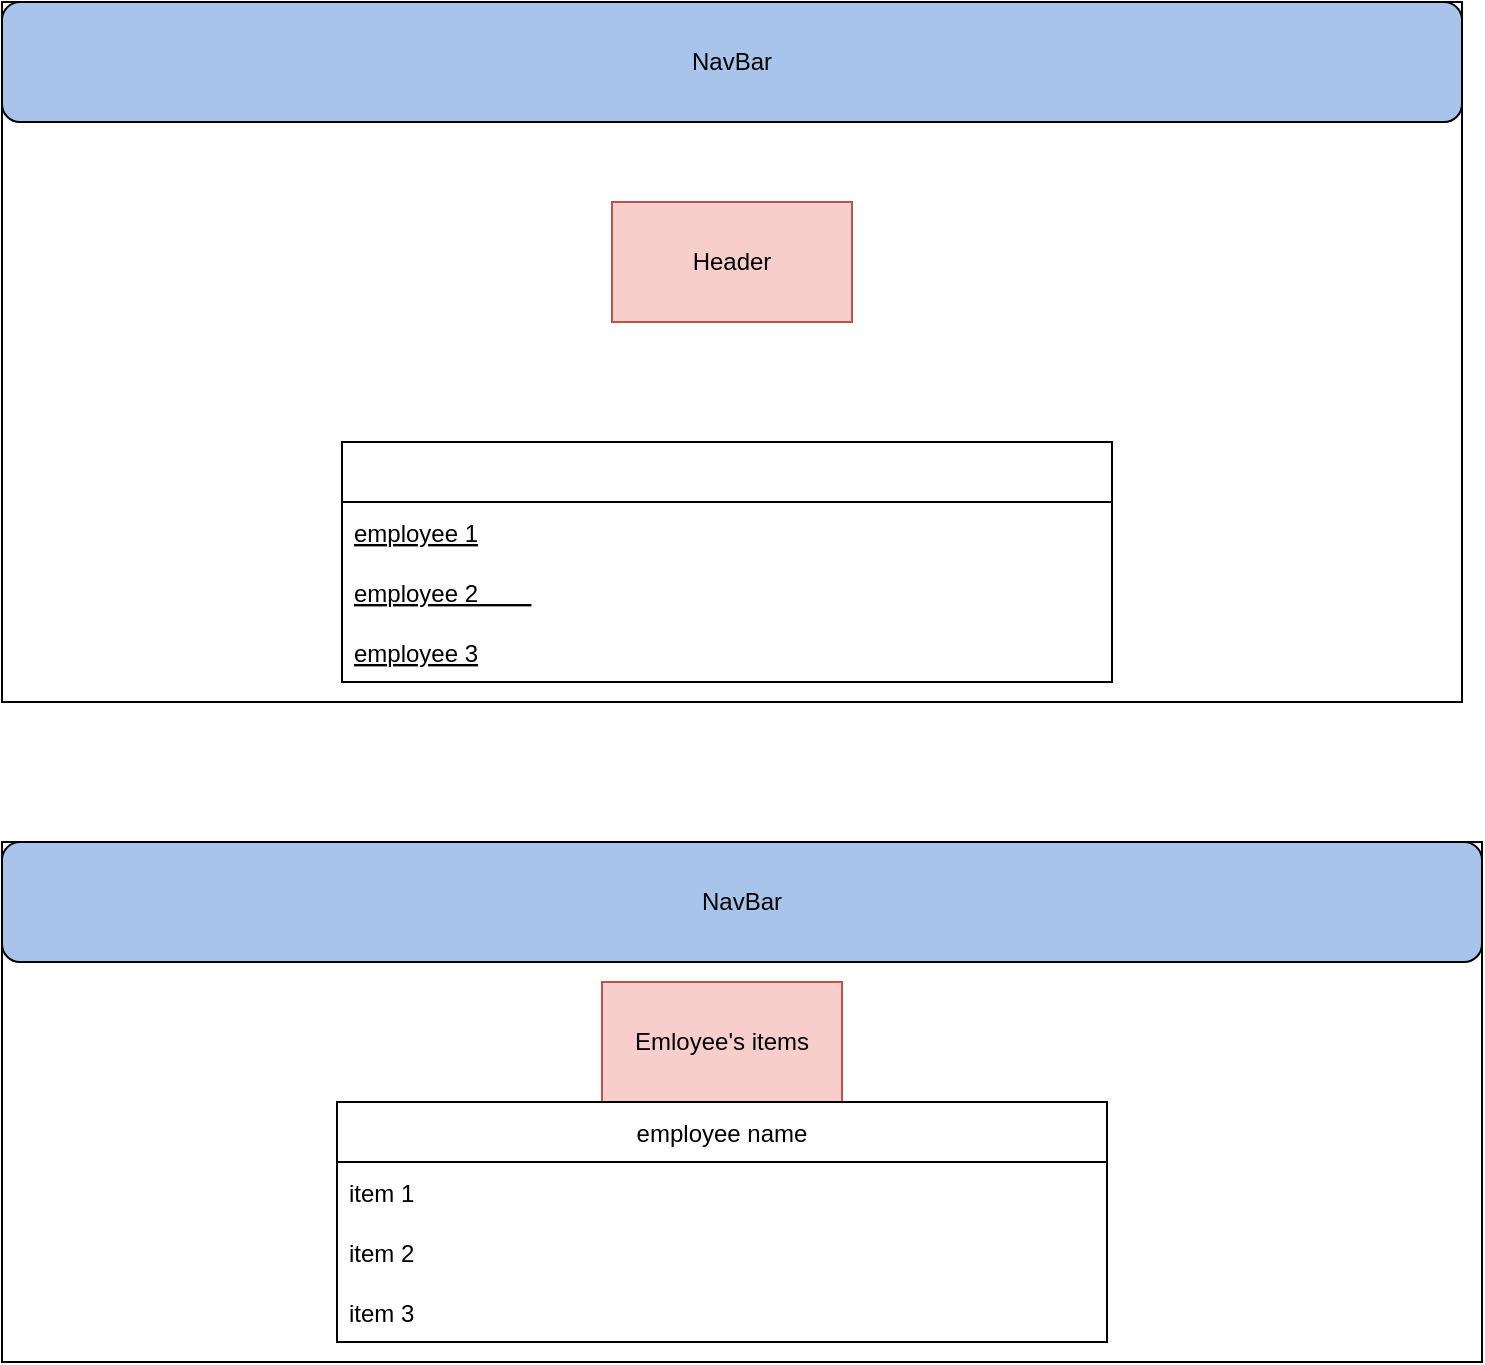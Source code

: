 <mxfile version="16.5.2" type="github">
  <diagram id="l8ND1sfAQXFVxoRxp-3u" name="Page-1">
    <mxGraphModel dx="1298" dy="729" grid="1" gridSize="10" guides="1" tooltips="1" connect="1" arrows="1" fold="1" page="1" pageScale="1" pageWidth="850" pageHeight="1100" math="0" shadow="0">
      <root>
        <mxCell id="0" />
        <mxCell id="1" parent="0" />
        <mxCell id="pOQsP0odgBJNXpEQfqiO-1" value="" style="rounded=0;whiteSpace=wrap;html=1;" parent="1" vertex="1">
          <mxGeometry x="60" y="50" width="730" height="350" as="geometry" />
        </mxCell>
        <mxCell id="pOQsP0odgBJNXpEQfqiO-2" value="NavBar" style="rounded=1;whiteSpace=wrap;html=1;fillColor=#A9C4EB;" parent="1" vertex="1">
          <mxGeometry x="60" y="50" width="730" height="60" as="geometry" />
        </mxCell>
        <mxCell id="wJ-rxmhMNEWPxCiXdJcv-1" value="Header" style="rounded=0;whiteSpace=wrap;html=1;fillColor=#f8cecc;strokeColor=#b85450;" vertex="1" parent="1">
          <mxGeometry x="365" y="150" width="120" height="60" as="geometry" />
        </mxCell>
        <mxCell id="wJ-rxmhMNEWPxCiXdJcv-2" value="" style="swimlane;fontStyle=0;childLayout=stackLayout;horizontal=1;startSize=30;horizontalStack=0;resizeParent=1;resizeParentMax=0;resizeLast=0;collapsible=1;marginBottom=0;" vertex="1" parent="1">
          <mxGeometry x="230" y="270" width="385" height="120" as="geometry">
            <mxRectangle x="230" y="270" width="50" height="40" as="alternateBounds" />
          </mxGeometry>
        </mxCell>
        <mxCell id="wJ-rxmhMNEWPxCiXdJcv-3" value="employee 1" style="text;strokeColor=none;fillColor=none;align=left;verticalAlign=middle;spacingLeft=4;spacingRight=4;overflow=hidden;points=[[0,0.5],[1,0.5]];portConstraint=eastwest;rotatable=0;fontStyle=4" vertex="1" parent="wJ-rxmhMNEWPxCiXdJcv-2">
          <mxGeometry y="30" width="385" height="30" as="geometry" />
        </mxCell>
        <mxCell id="wJ-rxmhMNEWPxCiXdJcv-4" value="employee 2        " style="text;strokeColor=none;fillColor=none;align=left;verticalAlign=middle;spacingLeft=4;spacingRight=4;overflow=hidden;points=[[0,0.5],[1,0.5]];portConstraint=eastwest;rotatable=0;fontStyle=4" vertex="1" parent="wJ-rxmhMNEWPxCiXdJcv-2">
          <mxGeometry y="60" width="385" height="30" as="geometry" />
        </mxCell>
        <mxCell id="wJ-rxmhMNEWPxCiXdJcv-5" value="employee 3" style="text;strokeColor=none;fillColor=none;align=left;verticalAlign=middle;spacingLeft=4;spacingRight=4;overflow=hidden;points=[[0,0.5],[1,0.5]];portConstraint=eastwest;rotatable=0;fontStyle=4" vertex="1" parent="wJ-rxmhMNEWPxCiXdJcv-2">
          <mxGeometry y="90" width="385" height="30" as="geometry" />
        </mxCell>
        <mxCell id="wJ-rxmhMNEWPxCiXdJcv-6" value="" style="rounded=0;whiteSpace=wrap;html=1;" vertex="1" parent="1">
          <mxGeometry x="60" y="470" width="740" height="260" as="geometry" />
        </mxCell>
        <mxCell id="wJ-rxmhMNEWPxCiXdJcv-7" value="NavBar" style="rounded=1;whiteSpace=wrap;html=1;fillColor=#A9C4EB;" vertex="1" parent="1">
          <mxGeometry x="60" y="470" width="740" height="60" as="geometry" />
        </mxCell>
        <mxCell id="wJ-rxmhMNEWPxCiXdJcv-9" value="Emloyee&#39;s items" style="rounded=0;whiteSpace=wrap;html=1;fillColor=#f8cecc;strokeColor=#b85450;" vertex="1" parent="1">
          <mxGeometry x="360" y="540" width="120" height="60" as="geometry" />
        </mxCell>
        <mxCell id="wJ-rxmhMNEWPxCiXdJcv-10" value="employee name" style="swimlane;fontStyle=0;childLayout=stackLayout;horizontal=1;startSize=30;horizontalStack=0;resizeParent=1;resizeParentMax=0;resizeLast=0;collapsible=1;marginBottom=0;" vertex="1" parent="1">
          <mxGeometry x="227.5" y="600" width="385" height="120" as="geometry">
            <mxRectangle x="230" y="270" width="50" height="40" as="alternateBounds" />
          </mxGeometry>
        </mxCell>
        <mxCell id="wJ-rxmhMNEWPxCiXdJcv-11" value="item 1" style="text;strokeColor=none;fillColor=none;align=left;verticalAlign=middle;spacingLeft=4;spacingRight=4;overflow=hidden;points=[[0,0.5],[1,0.5]];portConstraint=eastwest;rotatable=0;fontStyle=0" vertex="1" parent="wJ-rxmhMNEWPxCiXdJcv-10">
          <mxGeometry y="30" width="385" height="30" as="geometry" />
        </mxCell>
        <mxCell id="wJ-rxmhMNEWPxCiXdJcv-12" value="item 2" style="text;strokeColor=none;fillColor=none;align=left;verticalAlign=middle;spacingLeft=4;spacingRight=4;overflow=hidden;points=[[0,0.5],[1,0.5]];portConstraint=eastwest;rotatable=0;fontStyle=0" vertex="1" parent="wJ-rxmhMNEWPxCiXdJcv-10">
          <mxGeometry y="60" width="385" height="30" as="geometry" />
        </mxCell>
        <mxCell id="wJ-rxmhMNEWPxCiXdJcv-13" value="item 3" style="text;strokeColor=none;fillColor=none;align=left;verticalAlign=middle;spacingLeft=4;spacingRight=4;overflow=hidden;points=[[0,0.5],[1,0.5]];portConstraint=eastwest;rotatable=0;fontStyle=0" vertex="1" parent="wJ-rxmhMNEWPxCiXdJcv-10">
          <mxGeometry y="90" width="385" height="30" as="geometry" />
        </mxCell>
      </root>
    </mxGraphModel>
  </diagram>
</mxfile>

